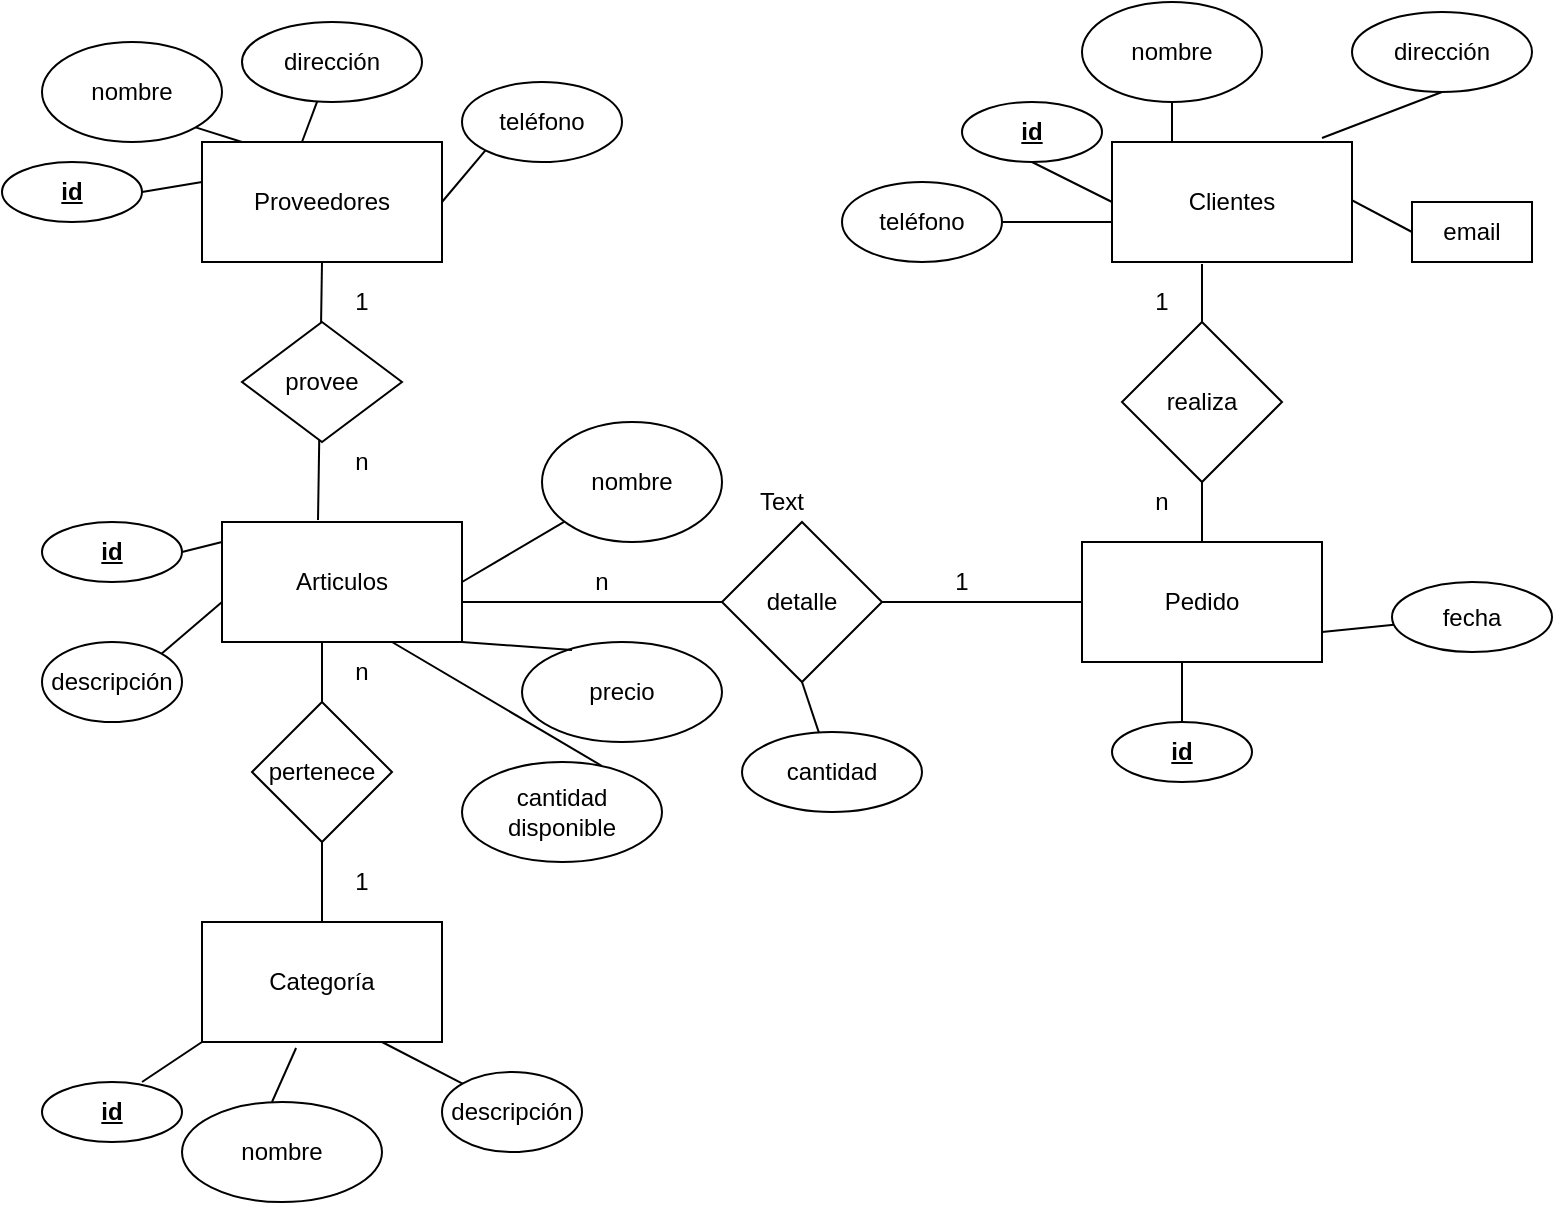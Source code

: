 <mxfile version="14.9.6" type="github">
  <diagram id="v64572_YNYcbEFswRbN0" name="Page-1">
    <mxGraphModel dx="868" dy="450" grid="1" gridSize="10" guides="1" tooltips="1" connect="1" arrows="1" fold="1" page="1" pageScale="1" pageWidth="850" pageHeight="1100" math="0" shadow="0">
      <root>
        <mxCell id="0" />
        <mxCell id="1" parent="0" />
        <mxCell id="6TqKGEjyONFh63FSuyH1-2" value="Articulos" style="rounded=0;whiteSpace=wrap;html=1;" vertex="1" parent="1">
          <mxGeometry x="140" y="270" width="120" height="60" as="geometry" />
        </mxCell>
        <mxCell id="6TqKGEjyONFh63FSuyH1-3" value="Proveedores" style="rounded=0;whiteSpace=wrap;html=1;" vertex="1" parent="1">
          <mxGeometry x="130" y="80" width="120" height="60" as="geometry" />
        </mxCell>
        <mxCell id="6TqKGEjyONFh63FSuyH1-5" value="" style="endArrow=none;html=1;entryX=0.5;entryY=1;entryDx=0;entryDy=0;exitX=0.4;exitY=-0.017;exitDx=0;exitDy=0;exitPerimeter=0;" edge="1" parent="1" source="6TqKGEjyONFh63FSuyH1-2" target="6TqKGEjyONFh63FSuyH1-3">
          <mxGeometry width="50" height="50" relative="1" as="geometry">
            <mxPoint x="190" y="260" as="sourcePoint" />
            <mxPoint x="210" y="190" as="targetPoint" />
          </mxGeometry>
        </mxCell>
        <mxCell id="6TqKGEjyONFh63FSuyH1-6" value="" style="endArrow=none;html=1;" edge="1" parent="1" target="6TqKGEjyONFh63FSuyH1-7">
          <mxGeometry width="50" height="50" relative="1" as="geometry">
            <mxPoint x="260" y="300" as="sourcePoint" />
            <mxPoint x="310" y="300" as="targetPoint" />
          </mxGeometry>
        </mxCell>
        <mxCell id="6TqKGEjyONFh63FSuyH1-7" value="nombre" style="ellipse;whiteSpace=wrap;html=1;" vertex="1" parent="1">
          <mxGeometry x="300" y="220" width="90" height="60" as="geometry" />
        </mxCell>
        <mxCell id="6TqKGEjyONFh63FSuyH1-8" value="precio" style="ellipse;whiteSpace=wrap;html=1;" vertex="1" parent="1">
          <mxGeometry x="290" y="330" width="100" height="50" as="geometry" />
        </mxCell>
        <mxCell id="6TqKGEjyONFh63FSuyH1-9" value="cantidad disponible" style="ellipse;whiteSpace=wrap;html=1;" vertex="1" parent="1">
          <mxGeometry x="260" y="390" width="100" height="50" as="geometry" />
        </mxCell>
        <mxCell id="6TqKGEjyONFh63FSuyH1-10" value="&lt;b&gt;&lt;u&gt;id&lt;/u&gt;&lt;/b&gt;" style="ellipse;whiteSpace=wrap;html=1;" vertex="1" parent="1">
          <mxGeometry x="50" y="270" width="70" height="30" as="geometry" />
        </mxCell>
        <mxCell id="6TqKGEjyONFh63FSuyH1-11" value="descripción" style="ellipse;whiteSpace=wrap;html=1;" vertex="1" parent="1">
          <mxGeometry x="50" y="330" width="70" height="40" as="geometry" />
        </mxCell>
        <mxCell id="6TqKGEjyONFh63FSuyH1-12" value="" style="endArrow=none;html=1;entryX=1;entryY=1;entryDx=0;entryDy=0;exitX=0.25;exitY=0.08;exitDx=0;exitDy=0;exitPerimeter=0;" edge="1" parent="1" source="6TqKGEjyONFh63FSuyH1-8" target="6TqKGEjyONFh63FSuyH1-2">
          <mxGeometry width="50" height="50" relative="1" as="geometry">
            <mxPoint x="400" y="260" as="sourcePoint" />
            <mxPoint x="450" y="210" as="targetPoint" />
          </mxGeometry>
        </mxCell>
        <mxCell id="6TqKGEjyONFh63FSuyH1-13" value="" style="endArrow=none;html=1;exitX=0.7;exitY=0.04;exitDx=0;exitDy=0;exitPerimeter=0;" edge="1" parent="1" source="6TqKGEjyONFh63FSuyH1-9">
          <mxGeometry width="50" height="50" relative="1" as="geometry">
            <mxPoint x="175" y="380" as="sourcePoint" />
            <mxPoint x="225" y="330" as="targetPoint" />
          </mxGeometry>
        </mxCell>
        <mxCell id="6TqKGEjyONFh63FSuyH1-14" value="" style="endArrow=none;html=1;exitX=1;exitY=0;exitDx=0;exitDy=0;" edge="1" parent="1" source="6TqKGEjyONFh63FSuyH1-11">
          <mxGeometry width="50" height="50" relative="1" as="geometry">
            <mxPoint x="90" y="360" as="sourcePoint" />
            <mxPoint x="140" y="310" as="targetPoint" />
          </mxGeometry>
        </mxCell>
        <mxCell id="6TqKGEjyONFh63FSuyH1-15" value="" style="endArrow=none;html=1;exitX=1;exitY=0.5;exitDx=0;exitDy=0;" edge="1" parent="1" source="6TqKGEjyONFh63FSuyH1-10">
          <mxGeometry width="50" height="50" relative="1" as="geometry">
            <mxPoint x="90" y="330" as="sourcePoint" />
            <mxPoint x="140" y="280" as="targetPoint" />
          </mxGeometry>
        </mxCell>
        <mxCell id="6TqKGEjyONFh63FSuyH1-16" value="" style="endArrow=none;html=1;startArrow=none;" edge="1" parent="1" source="6TqKGEjyONFh63FSuyH1-20">
          <mxGeometry width="50" height="50" relative="1" as="geometry">
            <mxPoint x="190" y="440" as="sourcePoint" />
            <mxPoint x="190" y="330" as="targetPoint" />
          </mxGeometry>
        </mxCell>
        <mxCell id="6TqKGEjyONFh63FSuyH1-23" value="" style="edgeStyle=none;rounded=0;orthogonalLoop=1;jettySize=auto;html=1;endArrow=none;endFill=0;" edge="1" parent="1" source="6TqKGEjyONFh63FSuyH1-18" target="6TqKGEjyONFh63FSuyH1-20">
          <mxGeometry relative="1" as="geometry" />
        </mxCell>
        <mxCell id="6TqKGEjyONFh63FSuyH1-18" value="Categoría" style="rounded=0;whiteSpace=wrap;html=1;" vertex="1" parent="1">
          <mxGeometry x="130" y="470" width="120" height="60" as="geometry" />
        </mxCell>
        <mxCell id="6TqKGEjyONFh63FSuyH1-19" value="provee" style="rhombus;whiteSpace=wrap;html=1;" vertex="1" parent="1">
          <mxGeometry x="150" y="170" width="80" height="60" as="geometry" />
        </mxCell>
        <mxCell id="6TqKGEjyONFh63FSuyH1-20" value="pertenece" style="rhombus;whiteSpace=wrap;html=1;" vertex="1" parent="1">
          <mxGeometry x="155" y="360" width="70" height="70" as="geometry" />
        </mxCell>
        <mxCell id="6TqKGEjyONFh63FSuyH1-22" value="" style="endArrow=none;html=1;" edge="1" parent="1" target="6TqKGEjyONFh63FSuyH1-20">
          <mxGeometry width="50" height="50" relative="1" as="geometry">
            <mxPoint x="190" y="440" as="sourcePoint" />
            <mxPoint x="190" y="330" as="targetPoint" />
          </mxGeometry>
        </mxCell>
        <mxCell id="6TqKGEjyONFh63FSuyH1-24" value="" style="endArrow=none;html=1;" edge="1" parent="1">
          <mxGeometry width="50" height="50" relative="1" as="geometry">
            <mxPoint x="260" y="310" as="sourcePoint" />
            <mxPoint x="570" y="310" as="targetPoint" />
          </mxGeometry>
        </mxCell>
        <mxCell id="6TqKGEjyONFh63FSuyH1-28" value="&lt;b&gt;&lt;u&gt;id&lt;/u&gt;&lt;/b&gt;" style="ellipse;whiteSpace=wrap;html=1;" vertex="1" parent="1">
          <mxGeometry x="30" y="90" width="70" height="30" as="geometry" />
        </mxCell>
        <mxCell id="6TqKGEjyONFh63FSuyH1-29" value="" style="endArrow=none;html=1;exitX=1;exitY=0.5;exitDx=0;exitDy=0;" edge="1" parent="1" source="6TqKGEjyONFh63FSuyH1-28">
          <mxGeometry width="50" height="50" relative="1" as="geometry">
            <mxPoint x="80" y="150" as="sourcePoint" />
            <mxPoint x="130" y="100" as="targetPoint" />
          </mxGeometry>
        </mxCell>
        <mxCell id="6TqKGEjyONFh63FSuyH1-30" value="nombre" style="ellipse;whiteSpace=wrap;html=1;" vertex="1" parent="1">
          <mxGeometry x="50" y="30" width="90" height="50" as="geometry" />
        </mxCell>
        <mxCell id="6TqKGEjyONFh63FSuyH1-31" value="" style="endArrow=none;html=1;exitX=1;exitY=1;exitDx=0;exitDy=0;" edge="1" parent="1" source="6TqKGEjyONFh63FSuyH1-30">
          <mxGeometry width="50" height="50" relative="1" as="geometry">
            <mxPoint x="100" y="130" as="sourcePoint" />
            <mxPoint x="150" y="80" as="targetPoint" />
          </mxGeometry>
        </mxCell>
        <mxCell id="6TqKGEjyONFh63FSuyH1-32" value="" style="endArrow=none;html=1;" edge="1" parent="1" target="6TqKGEjyONFh63FSuyH1-33">
          <mxGeometry width="50" height="50" relative="1" as="geometry">
            <mxPoint x="180" y="80" as="sourcePoint" />
            <mxPoint x="210" y="60" as="targetPoint" />
          </mxGeometry>
        </mxCell>
        <mxCell id="6TqKGEjyONFh63FSuyH1-33" value="dirección" style="ellipse;whiteSpace=wrap;html=1;" vertex="1" parent="1">
          <mxGeometry x="150" y="20" width="90" height="40" as="geometry" />
        </mxCell>
        <mxCell id="6TqKGEjyONFh63FSuyH1-34" value="&lt;b&gt;&lt;u&gt;id&lt;/u&gt;&lt;/b&gt;" style="ellipse;whiteSpace=wrap;html=1;" vertex="1" parent="1">
          <mxGeometry x="510" y="60" width="70" height="30" as="geometry" />
        </mxCell>
        <mxCell id="6TqKGEjyONFh63FSuyH1-35" value="nombre" style="ellipse;whiteSpace=wrap;html=1;" vertex="1" parent="1">
          <mxGeometry x="570" y="10" width="90" height="50" as="geometry" />
        </mxCell>
        <mxCell id="6TqKGEjyONFh63FSuyH1-36" value="dirección" style="ellipse;whiteSpace=wrap;html=1;" vertex="1" parent="1">
          <mxGeometry x="705" y="15" width="90" height="40" as="geometry" />
        </mxCell>
        <mxCell id="6TqKGEjyONFh63FSuyH1-37" value="" style="endArrow=none;html=1;entryX=0.5;entryY=1;entryDx=0;entryDy=0;exitX=0.875;exitY=-0.033;exitDx=0;exitDy=0;exitPerimeter=0;" edge="1" parent="1" source="6TqKGEjyONFh63FSuyH1-4" target="6TqKGEjyONFh63FSuyH1-36">
          <mxGeometry width="50" height="50" relative="1" as="geometry">
            <mxPoint x="620" y="100" as="sourcePoint" />
            <mxPoint x="670" y="50" as="targetPoint" />
          </mxGeometry>
        </mxCell>
        <mxCell id="6TqKGEjyONFh63FSuyH1-38" value="" style="endArrow=none;html=1;exitX=0.25;exitY=0;exitDx=0;exitDy=0;entryX=0.5;entryY=1;entryDx=0;entryDy=0;" edge="1" parent="1" source="6TqKGEjyONFh63FSuyH1-4" target="6TqKGEjyONFh63FSuyH1-35">
          <mxGeometry width="50" height="50" relative="1" as="geometry">
            <mxPoint x="495" y="115" as="sourcePoint" />
            <mxPoint x="550" y="220" as="targetPoint" />
          </mxGeometry>
        </mxCell>
        <mxCell id="6TqKGEjyONFh63FSuyH1-39" value="" style="endArrow=none;html=1;exitX=0;exitY=0.5;exitDx=0;exitDy=0;entryX=0.5;entryY=1;entryDx=0;entryDy=0;" edge="1" parent="1" source="6TqKGEjyONFh63FSuyH1-4" target="6TqKGEjyONFh63FSuyH1-34">
          <mxGeometry width="50" height="50" relative="1" as="geometry">
            <mxPoint x="425" y="160" as="sourcePoint" />
            <mxPoint x="475" y="110" as="targetPoint" />
          </mxGeometry>
        </mxCell>
        <mxCell id="6TqKGEjyONFh63FSuyH1-43" value="detalle" style="rhombus;whiteSpace=wrap;html=1;" vertex="1" parent="1">
          <mxGeometry x="390" y="270" width="80" height="80" as="geometry" />
        </mxCell>
        <mxCell id="6TqKGEjyONFh63FSuyH1-46" value="email" style="rounded=0;whiteSpace=wrap;html=1;" vertex="1" parent="1">
          <mxGeometry x="735" y="110" width="60" height="30" as="geometry" />
        </mxCell>
        <mxCell id="6TqKGEjyONFh63FSuyH1-47" value="" style="endArrow=none;html=1;entryX=0;entryY=0.5;entryDx=0;entryDy=0;startArrow=none;" edge="1" parent="1" source="6TqKGEjyONFh63FSuyH1-4" target="6TqKGEjyONFh63FSuyH1-46">
          <mxGeometry width="50" height="50" relative="1" as="geometry">
            <mxPoint x="650" y="300" as="sourcePoint" />
            <mxPoint x="700" y="250" as="targetPoint" />
            <Array as="points">
              <mxPoint x="650" y="80" />
            </Array>
          </mxGeometry>
        </mxCell>
        <mxCell id="6TqKGEjyONFh63FSuyH1-48" value="" style="endArrow=none;html=1;exitX=0.5;exitY=1;exitDx=0;exitDy=0;" edge="1" parent="1" source="6TqKGEjyONFh63FSuyH1-43" target="6TqKGEjyONFh63FSuyH1-49">
          <mxGeometry width="50" height="50" relative="1" as="geometry">
            <mxPoint x="440" y="390" as="sourcePoint" />
            <mxPoint x="440" y="340" as="targetPoint" />
          </mxGeometry>
        </mxCell>
        <mxCell id="6TqKGEjyONFh63FSuyH1-49" value="cantidad" style="ellipse;whiteSpace=wrap;html=1;" vertex="1" parent="1">
          <mxGeometry x="400" y="375" width="90" height="40" as="geometry" />
        </mxCell>
        <mxCell id="6TqKGEjyONFh63FSuyH1-4" value="Clientes" style="rounded=0;whiteSpace=wrap;html=1;" vertex="1" parent="1">
          <mxGeometry x="585" y="80" width="120" height="60" as="geometry" />
        </mxCell>
        <mxCell id="6TqKGEjyONFh63FSuyH1-51" value="Pedido" style="rounded=0;whiteSpace=wrap;html=1;" vertex="1" parent="1">
          <mxGeometry x="570" y="280" width="120" height="60" as="geometry" />
        </mxCell>
        <mxCell id="6TqKGEjyONFh63FSuyH1-53" value="" style="endArrow=none;html=1;" edge="1" parent="1">
          <mxGeometry width="50" height="50" relative="1" as="geometry">
            <mxPoint x="630" y="280" as="sourcePoint" />
            <mxPoint x="630" y="141" as="targetPoint" />
          </mxGeometry>
        </mxCell>
        <mxCell id="6TqKGEjyONFh63FSuyH1-54" value="nombre" style="ellipse;whiteSpace=wrap;html=1;" vertex="1" parent="1">
          <mxGeometry x="120" y="560" width="100" height="50" as="geometry" />
        </mxCell>
        <mxCell id="6TqKGEjyONFh63FSuyH1-55" value="" style="endArrow=none;html=1;entryX=0.392;entryY=1.05;entryDx=0;entryDy=0;entryPerimeter=0;" edge="1" parent="1" target="6TqKGEjyONFh63FSuyH1-18">
          <mxGeometry width="50" height="50" relative="1" as="geometry">
            <mxPoint x="165" y="560" as="sourcePoint" />
            <mxPoint x="215" y="510" as="targetPoint" />
          </mxGeometry>
        </mxCell>
        <mxCell id="6TqKGEjyONFh63FSuyH1-56" value="&lt;b&gt;&lt;u&gt;id&lt;/u&gt;&lt;/b&gt;" style="ellipse;whiteSpace=wrap;html=1;" vertex="1" parent="1">
          <mxGeometry x="50" y="550" width="70" height="30" as="geometry" />
        </mxCell>
        <mxCell id="6TqKGEjyONFh63FSuyH1-57" value="" style="endArrow=none;html=1;entryX=0;entryY=1;entryDx=0;entryDy=0;" edge="1" parent="1" target="6TqKGEjyONFh63FSuyH1-18">
          <mxGeometry width="50" height="50" relative="1" as="geometry">
            <mxPoint x="100" y="550" as="sourcePoint" />
            <mxPoint x="150" y="500" as="targetPoint" />
          </mxGeometry>
        </mxCell>
        <mxCell id="6TqKGEjyONFh63FSuyH1-58" value="descripción" style="ellipse;whiteSpace=wrap;html=1;" vertex="1" parent="1">
          <mxGeometry x="250" y="545" width="70" height="40" as="geometry" />
        </mxCell>
        <mxCell id="6TqKGEjyONFh63FSuyH1-59" value="" style="endArrow=none;html=1;exitX=0;exitY=0;exitDx=0;exitDy=0;entryX=0.75;entryY=1;entryDx=0;entryDy=0;" edge="1" parent="1" source="6TqKGEjyONFh63FSuyH1-58" target="6TqKGEjyONFh63FSuyH1-18">
          <mxGeometry width="50" height="50" relative="1" as="geometry">
            <mxPoint x="190" y="575" as="sourcePoint" />
            <mxPoint x="240" y="525" as="targetPoint" />
          </mxGeometry>
        </mxCell>
        <mxCell id="6TqKGEjyONFh63FSuyH1-60" value="&lt;b&gt;&lt;u&gt;id&lt;/u&gt;&lt;/b&gt;" style="ellipse;whiteSpace=wrap;html=1;" vertex="1" parent="1">
          <mxGeometry x="585" y="370" width="70" height="30" as="geometry" />
        </mxCell>
        <mxCell id="6TqKGEjyONFh63FSuyH1-61" value="" style="endArrow=none;html=1;exitX=0.5;exitY=0;exitDx=0;exitDy=0;" edge="1" parent="1" source="6TqKGEjyONFh63FSuyH1-60">
          <mxGeometry width="50" height="50" relative="1" as="geometry">
            <mxPoint x="570" y="390" as="sourcePoint" />
            <mxPoint x="620" y="340" as="targetPoint" />
          </mxGeometry>
        </mxCell>
        <mxCell id="6TqKGEjyONFh63FSuyH1-62" value="realiza" style="rhombus;whiteSpace=wrap;html=1;" vertex="1" parent="1">
          <mxGeometry x="590" y="170" width="80" height="80" as="geometry" />
        </mxCell>
        <mxCell id="6TqKGEjyONFh63FSuyH1-63" value="teléfono" style="ellipse;whiteSpace=wrap;html=1;" vertex="1" parent="1">
          <mxGeometry x="260" y="50" width="80" height="40" as="geometry" />
        </mxCell>
        <mxCell id="6TqKGEjyONFh63FSuyH1-64" value="" style="endArrow=none;html=1;entryX=0;entryY=1;entryDx=0;entryDy=0;" edge="1" parent="1" target="6TqKGEjyONFh63FSuyH1-63">
          <mxGeometry width="50" height="50" relative="1" as="geometry">
            <mxPoint x="250" y="110" as="sourcePoint" />
            <mxPoint x="300" y="60" as="targetPoint" />
          </mxGeometry>
        </mxCell>
        <mxCell id="6TqKGEjyONFh63FSuyH1-65" value="teléfono" style="ellipse;whiteSpace=wrap;html=1;" vertex="1" parent="1">
          <mxGeometry x="450" y="100" width="80" height="40" as="geometry" />
        </mxCell>
        <mxCell id="6TqKGEjyONFh63FSuyH1-66" value="" style="endArrow=none;html=1;exitX=1;exitY=0.5;exitDx=0;exitDy=0;" edge="1" parent="1" source="6TqKGEjyONFh63FSuyH1-65">
          <mxGeometry width="50" height="50" relative="1" as="geometry">
            <mxPoint x="535" y="170" as="sourcePoint" />
            <mxPoint x="585" y="120" as="targetPoint" />
          </mxGeometry>
        </mxCell>
        <mxCell id="6TqKGEjyONFh63FSuyH1-67" value="" style="endArrow=none;html=1;" edge="1" parent="1" target="6TqKGEjyONFh63FSuyH1-68">
          <mxGeometry width="50" height="50" relative="1" as="geometry">
            <mxPoint x="690" y="325" as="sourcePoint" />
            <mxPoint x="740" y="325" as="targetPoint" />
          </mxGeometry>
        </mxCell>
        <mxCell id="6TqKGEjyONFh63FSuyH1-68" value="fecha" style="ellipse;whiteSpace=wrap;html=1;" vertex="1" parent="1">
          <mxGeometry x="725" y="300" width="80" height="35" as="geometry" />
        </mxCell>
        <mxCell id="6TqKGEjyONFh63FSuyH1-69" value="1" style="text;html=1;strokeColor=none;fillColor=none;align=center;verticalAlign=middle;whiteSpace=wrap;rounded=0;" vertex="1" parent="1">
          <mxGeometry x="190" y="150" width="40" height="20" as="geometry" />
        </mxCell>
        <mxCell id="6TqKGEjyONFh63FSuyH1-70" value="Text" style="text;html=1;strokeColor=none;fillColor=none;align=center;verticalAlign=middle;whiteSpace=wrap;rounded=0;" vertex="1" parent="1">
          <mxGeometry x="400" y="250" width="40" height="20" as="geometry" />
        </mxCell>
        <mxCell id="6TqKGEjyONFh63FSuyH1-71" value="n" style="text;html=1;strokeColor=none;fillColor=none;align=center;verticalAlign=middle;whiteSpace=wrap;rounded=0;" vertex="1" parent="1">
          <mxGeometry x="190" y="230" width="40" height="20" as="geometry" />
        </mxCell>
        <mxCell id="6TqKGEjyONFh63FSuyH1-72" value="n" style="text;html=1;strokeColor=none;fillColor=none;align=center;verticalAlign=middle;whiteSpace=wrap;rounded=0;" vertex="1" parent="1">
          <mxGeometry x="190" y="335" width="40" height="20" as="geometry" />
        </mxCell>
        <mxCell id="6TqKGEjyONFh63FSuyH1-73" value="1" style="text;html=1;strokeColor=none;fillColor=none;align=center;verticalAlign=middle;whiteSpace=wrap;rounded=0;" vertex="1" parent="1">
          <mxGeometry x="190" y="440" width="40" height="20" as="geometry" />
        </mxCell>
        <mxCell id="6TqKGEjyONFh63FSuyH1-74" value="n" style="text;html=1;strokeColor=none;fillColor=none;align=center;verticalAlign=middle;whiteSpace=wrap;rounded=0;" vertex="1" parent="1">
          <mxGeometry x="310" y="290" width="40" height="20" as="geometry" />
        </mxCell>
        <mxCell id="6TqKGEjyONFh63FSuyH1-75" value="1" style="text;html=1;strokeColor=none;fillColor=none;align=center;verticalAlign=middle;whiteSpace=wrap;rounded=0;" vertex="1" parent="1">
          <mxGeometry x="490" y="290" width="40" height="20" as="geometry" />
        </mxCell>
        <mxCell id="6TqKGEjyONFh63FSuyH1-76" value="n" style="text;html=1;strokeColor=none;fillColor=none;align=center;verticalAlign=middle;whiteSpace=wrap;rounded=0;" vertex="1" parent="1">
          <mxGeometry x="590" y="250" width="40" height="20" as="geometry" />
        </mxCell>
        <mxCell id="6TqKGEjyONFh63FSuyH1-77" value="1" style="text;html=1;strokeColor=none;fillColor=none;align=center;verticalAlign=middle;whiteSpace=wrap;rounded=0;" vertex="1" parent="1">
          <mxGeometry x="590" y="150" width="40" height="20" as="geometry" />
        </mxCell>
      </root>
    </mxGraphModel>
  </diagram>
</mxfile>
